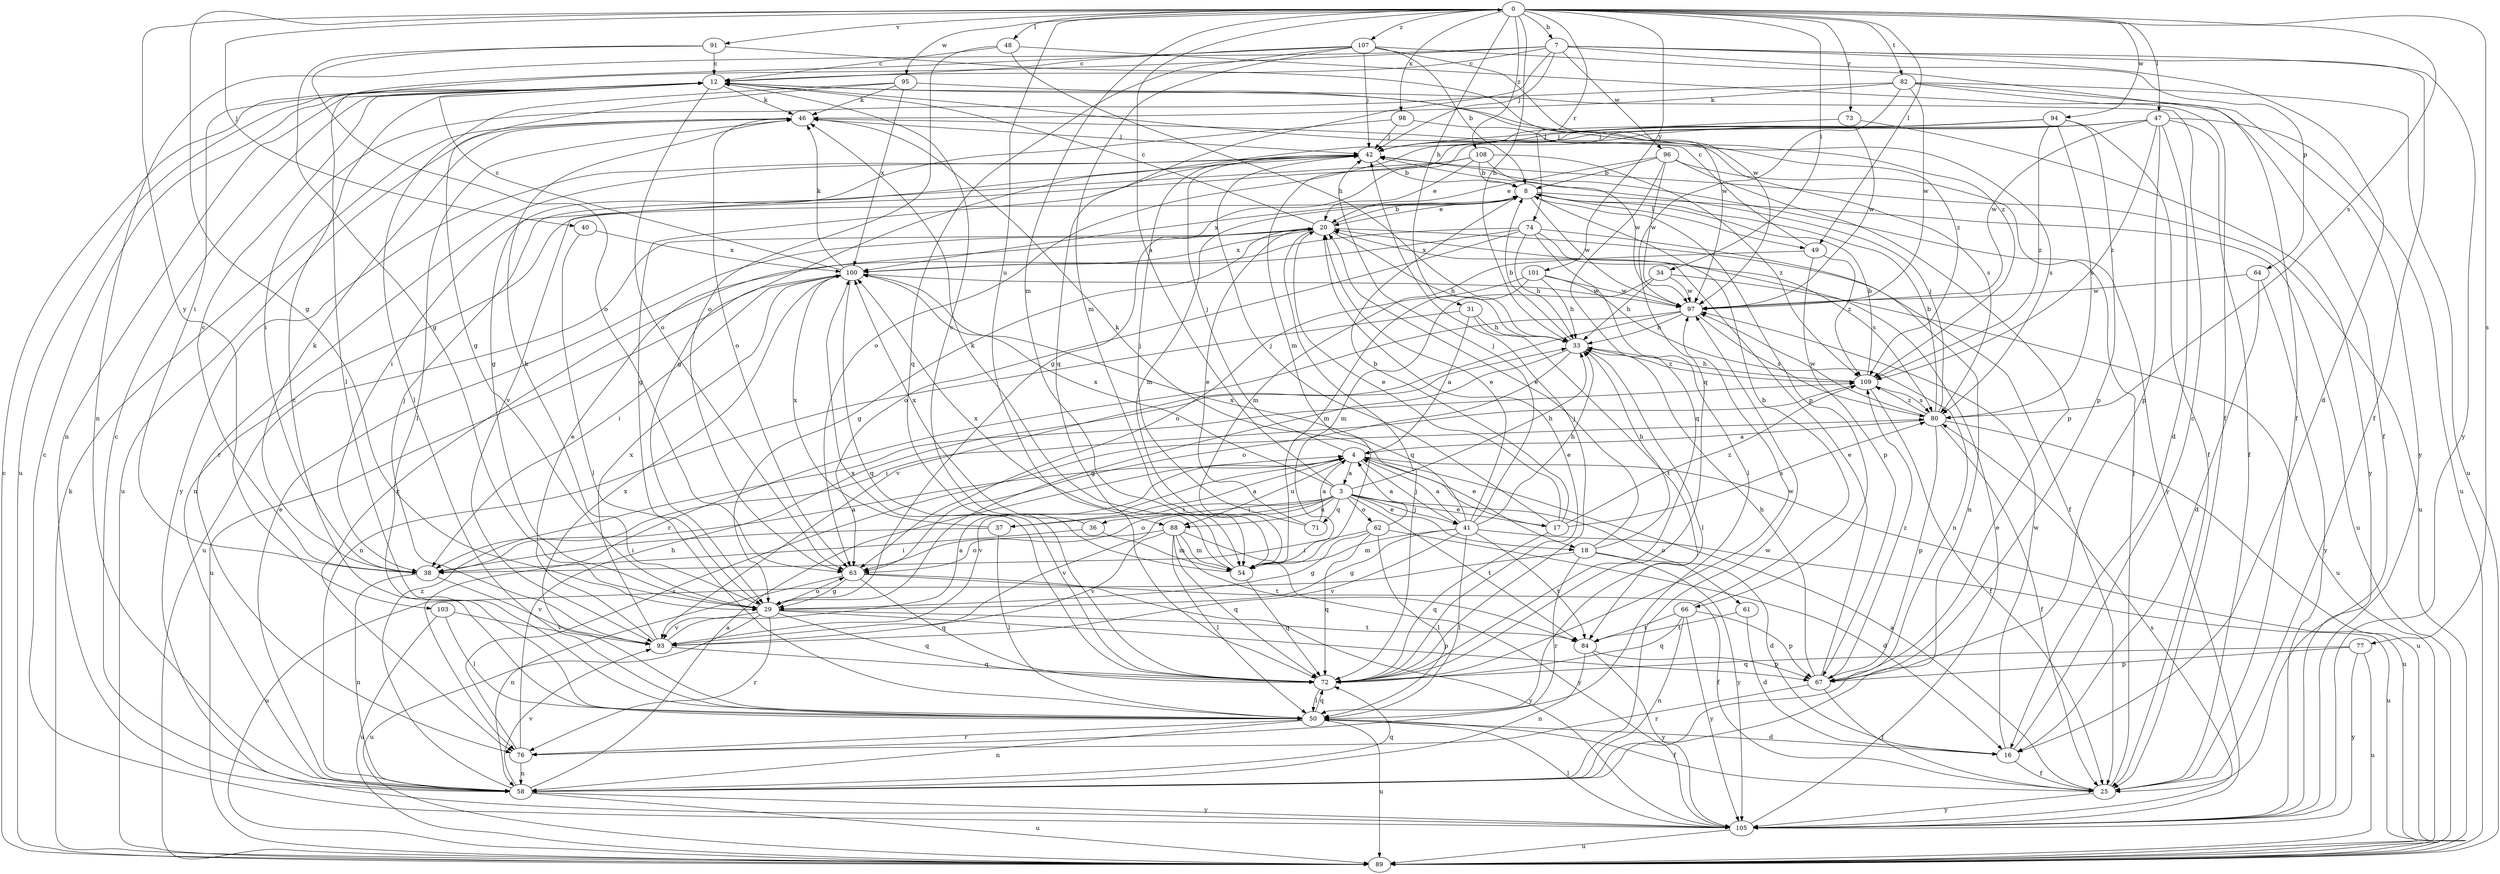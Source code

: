 strict digraph  {
0;
3;
4;
7;
8;
12;
16;
17;
18;
20;
25;
29;
31;
33;
34;
36;
37;
38;
40;
41;
42;
46;
47;
48;
49;
50;
54;
58;
61;
62;
63;
64;
66;
67;
71;
72;
73;
74;
76;
77;
80;
82;
84;
88;
89;
91;
93;
94;
95;
96;
97;
98;
100;
101;
103;
105;
107;
108;
109;
0 -> 7  [label=b];
0 -> 29  [label=g];
0 -> 31  [label=h];
0 -> 33  [label=h];
0 -> 34  [label=i];
0 -> 40  [label=j];
0 -> 47  [label=l];
0 -> 48  [label=l];
0 -> 49  [label=l];
0 -> 54  [label=m];
0 -> 73  [label=r];
0 -> 74  [label=r];
0 -> 77  [label=s];
0 -> 80  [label=s];
0 -> 82  [label=t];
0 -> 88  [label=u];
0 -> 91  [label=v];
0 -> 94  [label=w];
0 -> 95  [label=w];
0 -> 98  [label=x];
0 -> 101  [label=y];
0 -> 103  [label=y];
0 -> 107  [label=z];
0 -> 108  [label=z];
3 -> 0  [label=a];
3 -> 17  [label=e];
3 -> 18  [label=e];
3 -> 33  [label=h];
3 -> 36  [label=i];
3 -> 37  [label=i];
3 -> 41  [label=j];
3 -> 61  [label=o];
3 -> 62  [label=o];
3 -> 63  [label=o];
3 -> 71  [label=q];
3 -> 84  [label=t];
3 -> 88  [label=u];
3 -> 93  [label=v];
3 -> 100  [label=x];
4 -> 3  [label=a];
4 -> 18  [label=e];
4 -> 41  [label=j];
4 -> 42  [label=j];
4 -> 88  [label=u];
4 -> 89  [label=u];
4 -> 93  [label=v];
7 -> 12  [label=c];
7 -> 16  [label=d];
7 -> 25  [label=f];
7 -> 38  [label=i];
7 -> 42  [label=j];
7 -> 58  [label=n];
7 -> 64  [label=p];
7 -> 72  [label=q];
7 -> 96  [label=w];
7 -> 105  [label=y];
8 -> 20  [label=e];
8 -> 49  [label=l];
8 -> 54  [label=m];
8 -> 58  [label=n];
8 -> 66  [label=p];
8 -> 89  [label=u];
8 -> 97  [label=w];
8 -> 100  [label=x];
12 -> 46  [label=k];
12 -> 58  [label=n];
12 -> 63  [label=o];
12 -> 89  [label=u];
12 -> 109  [label=z];
16 -> 12  [label=c];
16 -> 25  [label=f];
16 -> 97  [label=w];
17 -> 8  [label=b];
17 -> 20  [label=e];
17 -> 42  [label=j];
17 -> 46  [label=k];
17 -> 72  [label=q];
17 -> 80  [label=s];
17 -> 109  [label=z];
18 -> 16  [label=d];
18 -> 20  [label=e];
18 -> 33  [label=h];
18 -> 76  [label=r];
18 -> 89  [label=u];
18 -> 105  [label=y];
20 -> 8  [label=b];
20 -> 12  [label=c];
20 -> 25  [label=f];
20 -> 29  [label=g];
20 -> 33  [label=h];
20 -> 72  [label=q];
20 -> 89  [label=u];
20 -> 100  [label=x];
25 -> 4  [label=a];
25 -> 42  [label=j];
25 -> 105  [label=y];
29 -> 46  [label=k];
29 -> 63  [label=o];
29 -> 67  [label=p];
29 -> 72  [label=q];
29 -> 76  [label=r];
29 -> 84  [label=t];
29 -> 89  [label=u];
29 -> 93  [label=v];
31 -> 4  [label=a];
31 -> 33  [label=h];
31 -> 58  [label=n];
31 -> 84  [label=t];
33 -> 8  [label=b];
33 -> 29  [label=g];
33 -> 50  [label=l];
33 -> 63  [label=o];
33 -> 109  [label=z];
34 -> 33  [label=h];
34 -> 54  [label=m];
34 -> 89  [label=u];
34 -> 97  [label=w];
36 -> 38  [label=i];
36 -> 54  [label=m];
36 -> 100  [label=x];
37 -> 4  [label=a];
37 -> 38  [label=i];
37 -> 50  [label=l];
37 -> 100  [label=x];
38 -> 4  [label=a];
38 -> 12  [label=c];
38 -> 46  [label=k];
38 -> 58  [label=n];
38 -> 93  [label=v];
40 -> 50  [label=l];
40 -> 100  [label=x];
41 -> 4  [label=a];
41 -> 20  [label=e];
41 -> 29  [label=g];
41 -> 33  [label=h];
41 -> 42  [label=j];
41 -> 50  [label=l];
41 -> 54  [label=m];
41 -> 84  [label=t];
41 -> 89  [label=u];
41 -> 93  [label=v];
41 -> 100  [label=x];
42 -> 8  [label=b];
42 -> 29  [label=g];
42 -> 76  [label=r];
42 -> 89  [label=u];
42 -> 105  [label=y];
46 -> 42  [label=j];
46 -> 50  [label=l];
46 -> 63  [label=o];
46 -> 80  [label=s];
46 -> 89  [label=u];
47 -> 16  [label=d];
47 -> 25  [label=f];
47 -> 29  [label=g];
47 -> 42  [label=j];
47 -> 63  [label=o];
47 -> 67  [label=p];
47 -> 89  [label=u];
47 -> 97  [label=w];
47 -> 109  [label=z];
48 -> 12  [label=c];
48 -> 25  [label=f];
48 -> 33  [label=h];
48 -> 63  [label=o];
49 -> 12  [label=c];
49 -> 54  [label=m];
49 -> 67  [label=p];
49 -> 109  [label=z];
50 -> 12  [label=c];
50 -> 16  [label=d];
50 -> 25  [label=f];
50 -> 58  [label=n];
50 -> 72  [label=q];
50 -> 76  [label=r];
50 -> 89  [label=u];
50 -> 100  [label=x];
54 -> 12  [label=c];
54 -> 46  [label=k];
54 -> 72  [label=q];
54 -> 100  [label=x];
58 -> 4  [label=a];
58 -> 12  [label=c];
58 -> 20  [label=e];
58 -> 72  [label=q];
58 -> 89  [label=u];
58 -> 93  [label=v];
58 -> 97  [label=w];
58 -> 105  [label=y];
58 -> 109  [label=z];
61 -> 16  [label=d];
61 -> 84  [label=t];
62 -> 4  [label=a];
62 -> 16  [label=d];
62 -> 29  [label=g];
62 -> 38  [label=i];
62 -> 50  [label=l];
62 -> 72  [label=q];
63 -> 25  [label=f];
63 -> 29  [label=g];
63 -> 58  [label=n];
63 -> 72  [label=q];
63 -> 105  [label=y];
64 -> 16  [label=d];
64 -> 97  [label=w];
64 -> 105  [label=y];
66 -> 8  [label=b];
66 -> 58  [label=n];
66 -> 67  [label=p];
66 -> 72  [label=q];
66 -> 84  [label=t];
66 -> 105  [label=y];
67 -> 20  [label=e];
67 -> 25  [label=f];
67 -> 33  [label=h];
67 -> 76  [label=r];
67 -> 109  [label=z];
71 -> 4  [label=a];
71 -> 20  [label=e];
71 -> 42  [label=j];
72 -> 20  [label=e];
72 -> 42  [label=j];
72 -> 50  [label=l];
72 -> 97  [label=w];
72 -> 100  [label=x];
73 -> 42  [label=j];
73 -> 97  [label=w];
73 -> 105  [label=y];
74 -> 33  [label=h];
74 -> 50  [label=l];
74 -> 58  [label=n];
74 -> 63  [label=o];
74 -> 76  [label=r];
74 -> 80  [label=s];
74 -> 100  [label=x];
76 -> 33  [label=h];
76 -> 58  [label=n];
76 -> 80  [label=s];
77 -> 67  [label=p];
77 -> 72  [label=q];
77 -> 89  [label=u];
77 -> 105  [label=y];
80 -> 4  [label=a];
80 -> 8  [label=b];
80 -> 25  [label=f];
80 -> 42  [label=j];
80 -> 67  [label=p];
80 -> 89  [label=u];
80 -> 97  [label=w];
80 -> 109  [label=z];
82 -> 25  [label=f];
82 -> 38  [label=i];
82 -> 46  [label=k];
82 -> 72  [label=q];
82 -> 89  [label=u];
82 -> 97  [label=w];
82 -> 105  [label=y];
84 -> 58  [label=n];
84 -> 67  [label=p];
84 -> 105  [label=y];
88 -> 50  [label=l];
88 -> 54  [label=m];
88 -> 63  [label=o];
88 -> 72  [label=q];
88 -> 84  [label=t];
88 -> 93  [label=v];
88 -> 105  [label=y];
89 -> 12  [label=c];
89 -> 46  [label=k];
91 -> 12  [label=c];
91 -> 29  [label=g];
91 -> 63  [label=o];
91 -> 97  [label=w];
93 -> 4  [label=a];
93 -> 20  [label=e];
93 -> 42  [label=j];
93 -> 72  [label=q];
93 -> 100  [label=x];
94 -> 25  [label=f];
94 -> 29  [label=g];
94 -> 42  [label=j];
94 -> 54  [label=m];
94 -> 67  [label=p];
94 -> 80  [label=s];
94 -> 109  [label=z];
95 -> 29  [label=g];
95 -> 46  [label=k];
95 -> 50  [label=l];
95 -> 97  [label=w];
95 -> 100  [label=x];
96 -> 8  [label=b];
96 -> 20  [label=e];
96 -> 67  [label=p];
96 -> 72  [label=q];
96 -> 97  [label=w];
96 -> 105  [label=y];
97 -> 33  [label=h];
97 -> 76  [label=r];
97 -> 80  [label=s];
97 -> 93  [label=v];
98 -> 29  [label=g];
98 -> 42  [label=j];
98 -> 80  [label=s];
100 -> 12  [label=c];
100 -> 38  [label=i];
100 -> 46  [label=k];
100 -> 72  [label=q];
100 -> 89  [label=u];
100 -> 97  [label=w];
101 -> 33  [label=h];
101 -> 54  [label=m];
101 -> 58  [label=n];
101 -> 63  [label=o];
101 -> 97  [label=w];
103 -> 50  [label=l];
103 -> 89  [label=u];
103 -> 93  [label=v];
105 -> 12  [label=c];
105 -> 20  [label=e];
105 -> 50  [label=l];
105 -> 80  [label=s];
105 -> 89  [label=u];
107 -> 8  [label=b];
107 -> 12  [label=c];
107 -> 25  [label=f];
107 -> 42  [label=j];
107 -> 50  [label=l];
107 -> 54  [label=m];
107 -> 72  [label=q];
107 -> 109  [label=z];
108 -> 8  [label=b];
108 -> 20  [label=e];
108 -> 38  [label=i];
108 -> 93  [label=v];
108 -> 97  [label=w];
108 -> 109  [label=z];
109 -> 8  [label=b];
109 -> 25  [label=f];
109 -> 33  [label=h];
109 -> 38  [label=i];
109 -> 80  [label=s];
}
